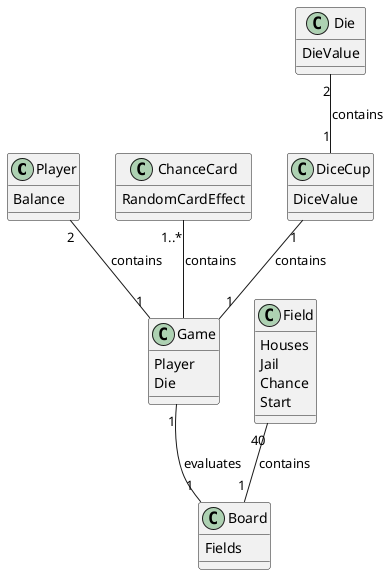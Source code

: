 @startuml
'https://plantuml.com/class-diagram
skinparam classAttributeIconSize 0

class Player{
Balance


}
class Game{
Player
Die

}
class Die{
DieValue
}
class Board{
Fields
}

class ChanceCard{
RandomCardEffect
}

class DiceCup{
DiceValue
}

class Field{
Houses
Jail
Chance
Start
}



DiceCup "1"--"1" Game : contains
Die "2" -- "1" DiceCup : contains
Game"1"--"1" Board : evaluates
Player "2"--"1" Game : contains
ChanceCard "1..*" -- Game : contains
Field "40" -- "1" Board : contains



@enduml